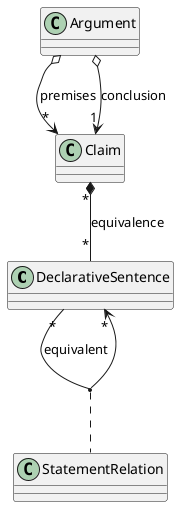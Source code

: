 @startuml

class DeclarativeSentence


class Claim
Claim "*" *-- "*" DeclarativeSentence : equivalence

DeclarativeSentence "*" --> "*" DeclarativeSentence : equivalent
(DeclarativeSentence , DeclarativeSentence) . StatementRelation

class Argument
Argument o--> "*" Claim : premises
Argument o--> "1" Claim : conclusion

@enduml
